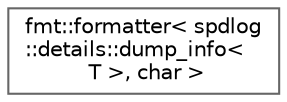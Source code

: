 digraph "类继承关系图"
{
 // LATEX_PDF_SIZE
  bgcolor="transparent";
  edge [fontname=Helvetica,fontsize=10,labelfontname=Helvetica,labelfontsize=10];
  node [fontname=Helvetica,fontsize=10,shape=box,height=0.2,width=0.4];
  rankdir="LR";
  Node0 [id="Node000000",label="fmt::formatter\< spdlog\l::details::dump_info\<\l T \>, char \>",height=0.2,width=0.4,color="grey40", fillcolor="white", style="filled",URL="$structfmt_1_1formatter_3_01spdlog_1_1details_1_1dump__info_3_01_t_01_4_00_01char_01_4.html",tooltip=" "];
}
